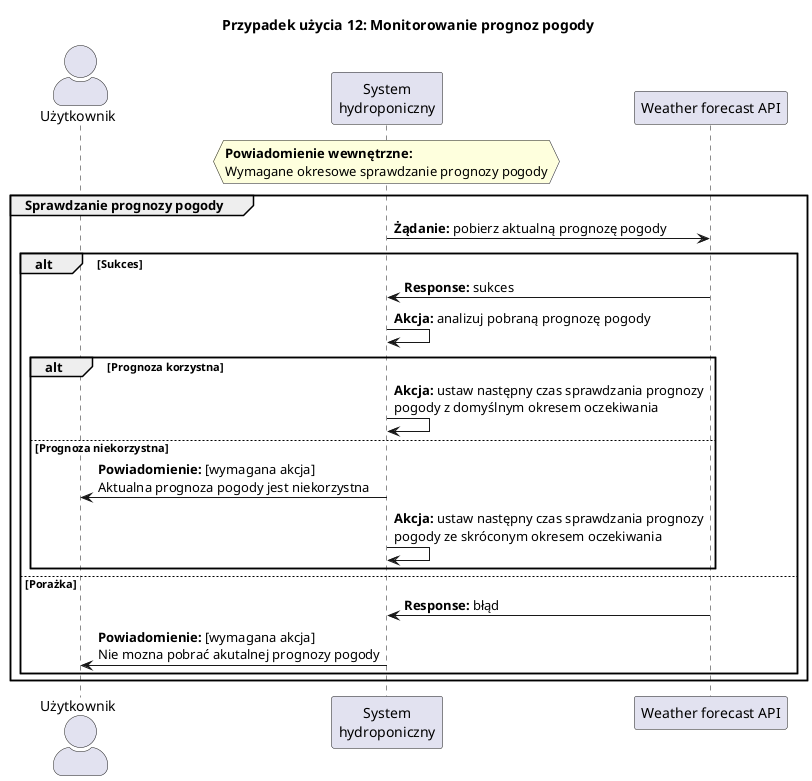 @startuml us12

title Przypadek użycia 12: Monitorowanie prognoz pogody

skinparam actorStyle awesome

actor Użytkownik as User
participant "System\nhydroponiczny" as System
participant "Weather forecast API" as Wapi

hnote over System
    **Powiadomienie wewnętrzne:**
    Wymagane okresowe sprawdzanie prognozy pogody
end hnote

group Sprawdzanie prognozy pogody

    System -> Wapi: **Żądanie:** pobierz aktualną prognozę pogody
    alt Sukces
        Wapi -> System: **Response:** sukces
        System -> System: **Akcja:** analizuj pobraną prognozę pogody
        alt Prognoza korzystna
            System -> System: **Akcja:** ustaw następny czas sprawdzania prognozy\npogody z domyślnym okresem oczekiwania
        else Prognoza niekorzystna
            System -> User: **Powiadomienie:** [wymagana akcja]\nAktualna prognoza pogody jest niekorzystna
            System -> System: **Akcja:** ustaw następny czas sprawdzania prognozy\npogody ze skróconym okresem oczekiwania
        end
    else Porażka
        Wapi -> System: **Response:** błąd
        System -> User: **Powiadomienie:** [wymagana akcja]\nNie mozna pobrać akutalnej prognozy pogody
    end
end

@enduml

